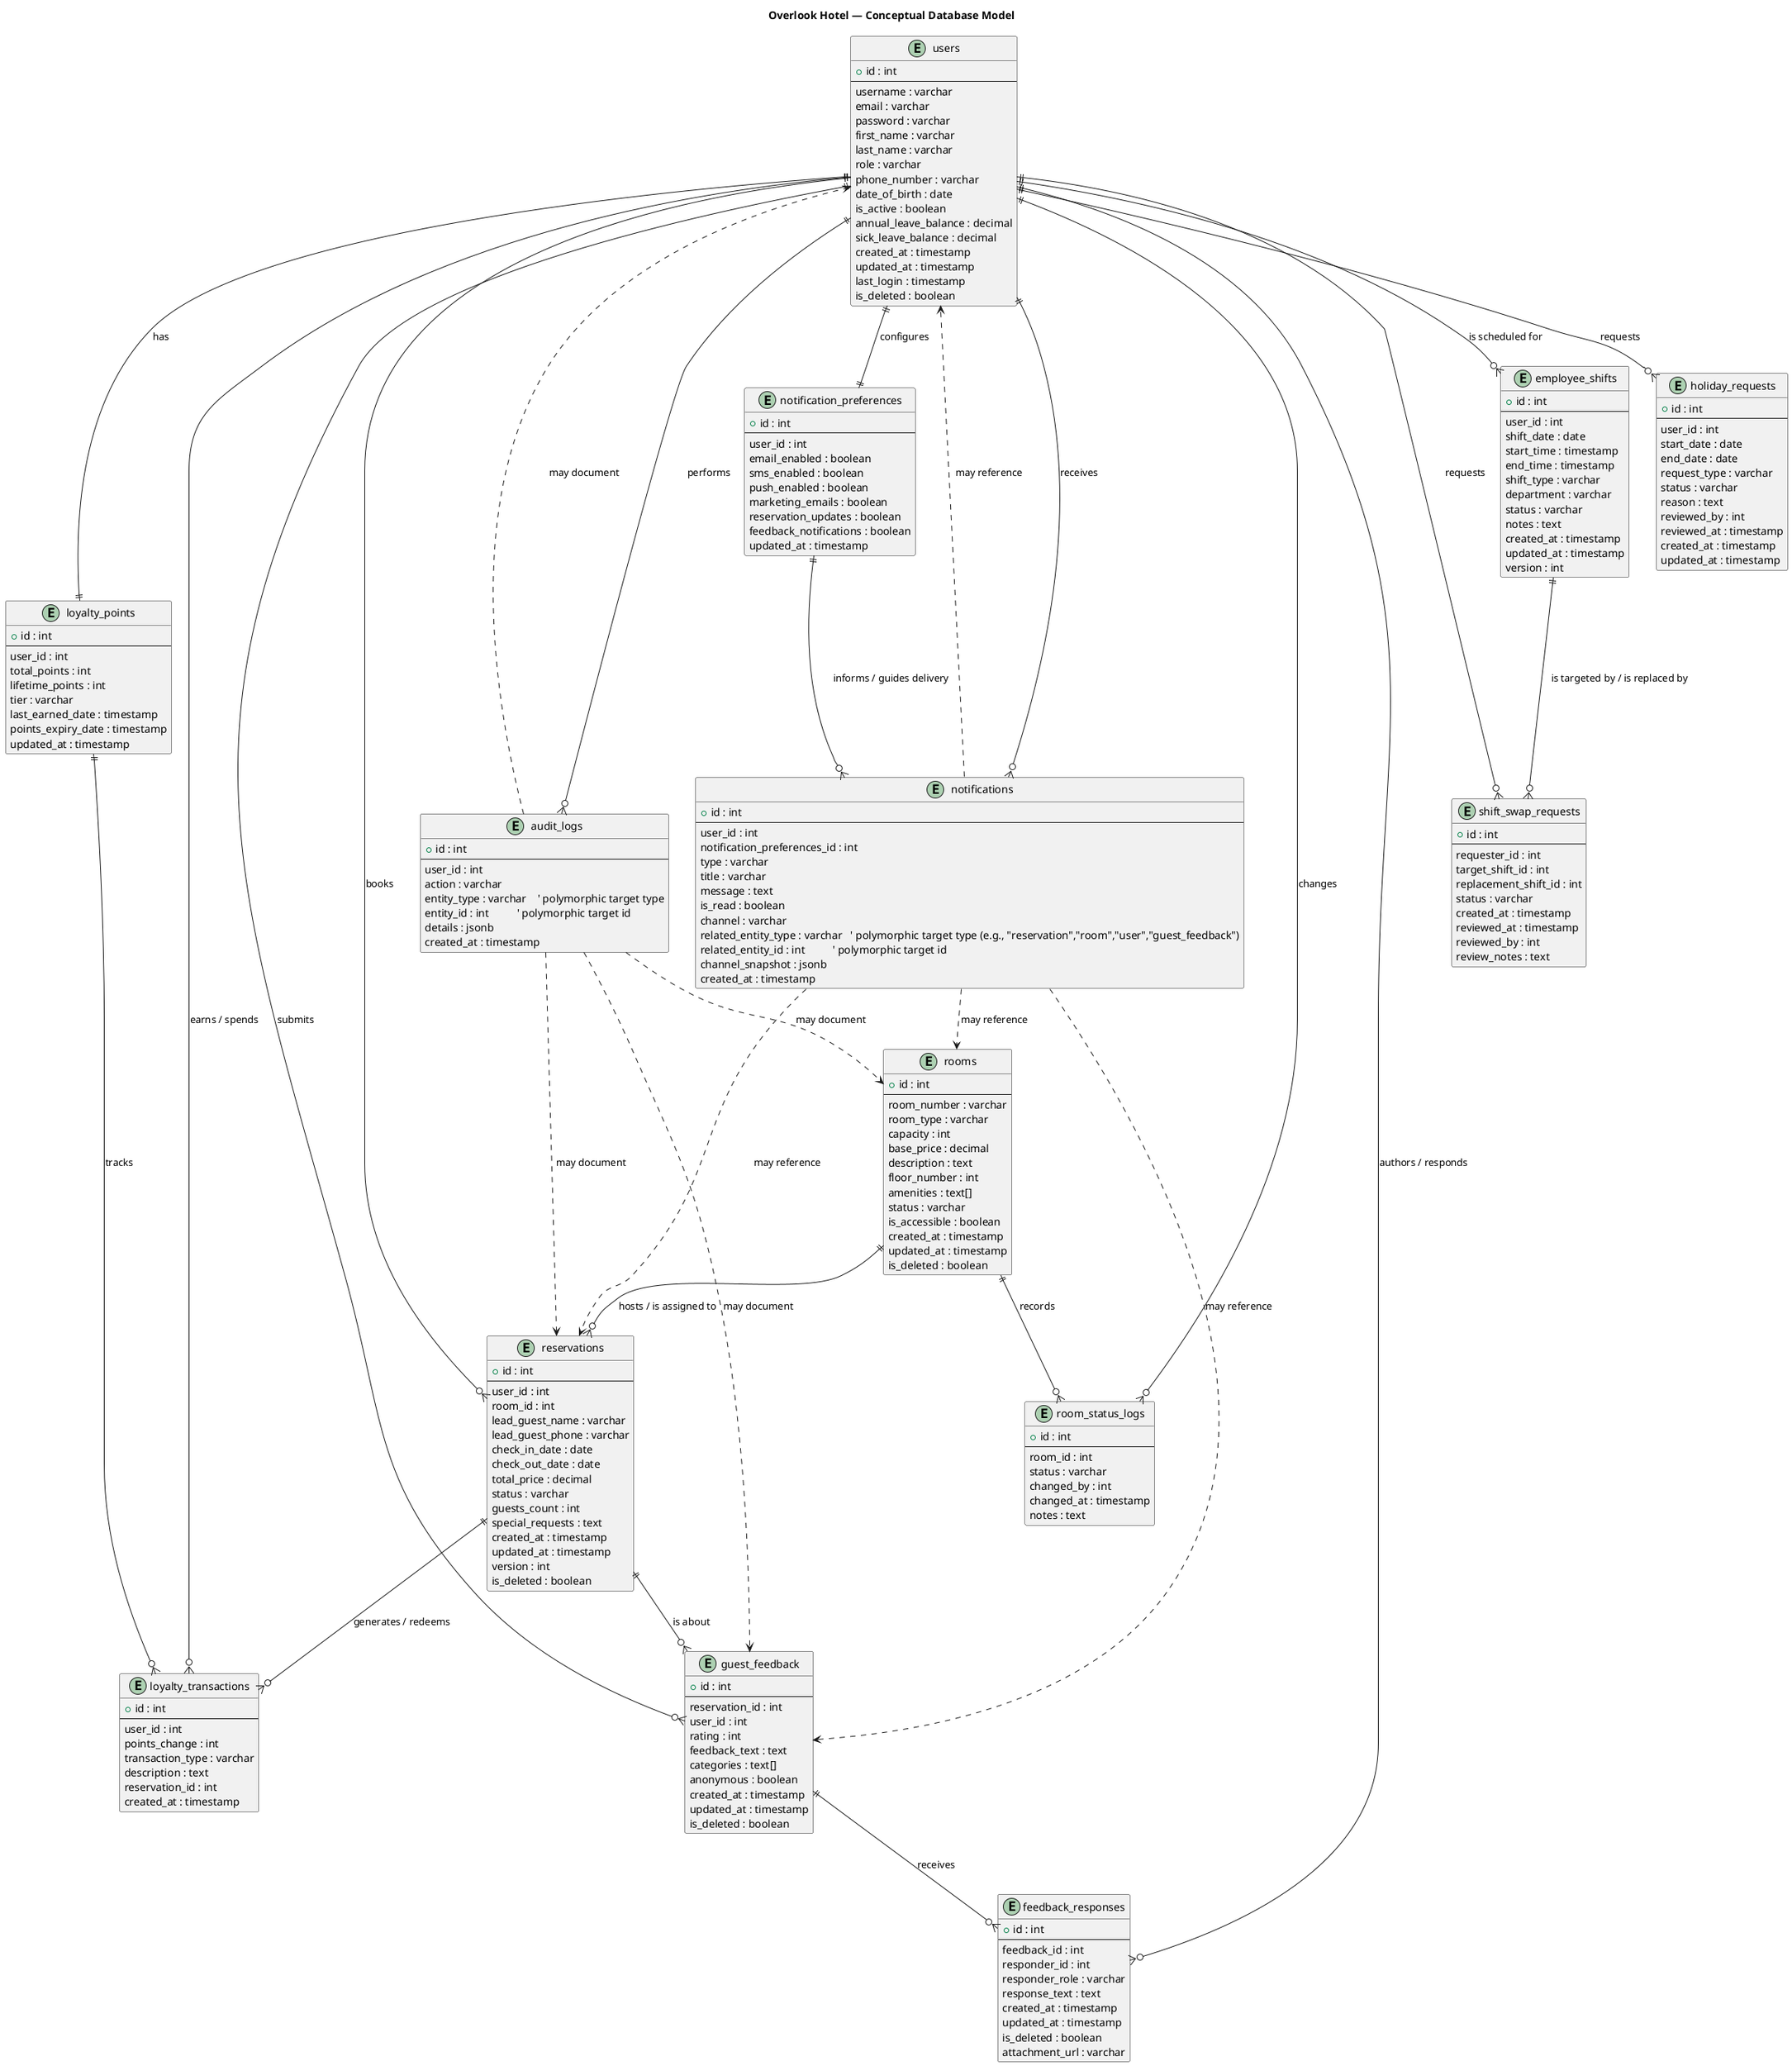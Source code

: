 @startuml Overlook Hotel ER Diagram

title Overlook Hotel — Conceptual Database Model
' Users and Authentication
entity "users" {
  + id : int
  --
  username : varchar
  email : varchar
  password : varchar
  first_name : varchar
  last_name : varchar
  role : varchar
  phone_number : varchar
  date_of_birth : date
  is_active : boolean
  annual_leave_balance : decimal
  sick_leave_balance : decimal
  created_at : timestamp
  updated_at : timestamp
  last_login : timestamp
  is_deleted : boolean
}

' Rooms and Reservations
entity "rooms" {
  + id : int
  --
  room_number : varchar
  room_type : varchar
  capacity : int
  base_price : decimal
  description : text
  floor_number : int
  amenities : text[]
  status : varchar
  is_accessible : boolean
  created_at : timestamp
  updated_at : timestamp
  is_deleted : boolean
}

entity "reservations" {
  + id : int
  --
  user_id : int
  room_id : int
  lead_guest_name : varchar
  lead_guest_phone : varchar
  check_in_date : date
  check_out_date : date
  total_price : decimal
  status : varchar
  guests_count : int
  special_requests : text
  created_at : timestamp
  updated_at : timestamp
  version : int
  is_deleted : boolean
}

' Loyalty System
entity "loyalty_points" {
  + id : int
  --
  user_id : int
  total_points : int
  lifetime_points : int
  tier : varchar
  last_earned_date : timestamp
  points_expiry_date : timestamp
  updated_at : timestamp
}

entity "loyalty_transactions" {
  + id : int
  --
  user_id : int
  points_change : int
  transaction_type : varchar
  description : text
  reservation_id : int
  created_at : timestamp
}

' Employee Shifts
entity "employee_shifts" {
  + id : int
  --
  user_id : int
  shift_date : date
  start_time : timestamp
  end_time : timestamp
  shift_type : varchar
  department : varchar
  status : varchar
  notes : text
  created_at : timestamp
  updated_at : timestamp
  version : int
}

entity "shift_swap_requests" {
  + id : int
  --
  requester_id : int
  target_shift_id : int
  replacement_shift_id : int
  status : varchar
  created_at : timestamp
  reviewed_at : timestamp
  reviewed_by : int
  review_notes : text
}

' Holiday Requests
entity "holiday_requests" {
  + id : int
  --
  user_id : int
  start_date : date
  end_date : date
  request_type : varchar
  status : varchar
  reason : text
  reviewed_by : int
  reviewed_at : timestamp
  created_at : timestamp
  updated_at : timestamp
}

' Feedback System
entity "guest_feedback" {
  + id : int
  --
  reservation_id : int
  user_id : int
  rating : int
  feedback_text : text
  categories : text[]
  anonymous : boolean
  created_at : timestamp
  updated_at : timestamp
  is_deleted : boolean
}

entity "feedback_responses" {
  + id : int
  --
  feedback_id : int
  responder_id : int
  responder_role : varchar
  response_text : text
  created_at : timestamp
  updated_at : timestamp
  is_deleted : boolean
  attachment_url : varchar
}

' Notification System (polymorphic references)
entity "notification_preferences" {
  + id : int
  --
  user_id : int
  email_enabled : boolean
  sms_enabled : boolean
  push_enabled : boolean
  marketing_emails : boolean
  reservation_updates : boolean
  feedback_notifications : boolean
  updated_at : timestamp
}

entity "notifications" {
  + id : int
  --
  user_id : int
  notification_preferences_id : int
  type : varchar
  title : varchar
  message : text
  is_read : boolean
  channel : varchar
  related_entity_type : varchar   ' polymorphic target type (e.g., "reservation","room","user","guest_feedback")
  related_entity_id : int          ' polymorphic target id
  channel_snapshot : jsonb
  created_at : timestamp
}

' Logging and Audit (polymorphic fields)
entity "room_status_logs" {
  + id : int
  --
  room_id : int
  status : varchar
  changed_by : int
  changed_at : timestamp
  notes : text
}

entity "audit_logs" {
  + id : int
  --
  user_id : int
  action : varchar
  entity_type : varchar    ' polymorphic target type
  entity_id : int          ' polymorphic target id
  details : jsonb
  created_at : timestamp
}

' Relationships with verbs (labels)
users ||--o{ reservations : "books"
rooms ||--o{ reservations : "hosts / is assigned to"

users ||--|| loyalty_points : "has"
users ||--o{ loyalty_transactions : "earns / spends"
reservations ||--o{ loyalty_transactions : "generates / redeems"
loyalty_points ||--o{ loyalty_transactions : "tracks"

users ||--o{ employee_shifts : "is scheduled for"
users ||--o{ shift_swap_requests : "requests"
employee_shifts ||--o{ shift_swap_requests : "is targeted by / is replaced by"

users ||--o{ holiday_requests : "requests"

users ||--o{ guest_feedback : "submits"
reservations ||--o{ guest_feedback : "is about"
guest_feedback ||--o{ feedback_responses : "receives"
users ||--o{ feedback_responses : "authors / responds"

users ||--|| notification_preferences : "configures"
notification_preferences ||--o{ notifications : "informs / guides delivery"
users ||--o{ notifications : "receives"

rooms ||--o{ room_status_logs : "records"
users ||--o{ room_status_logs : "changes"

users ||--o{ audit_logs : "performs"

' Polymorphic references illustrated (conceptual, not enforced by FKs)
notifications ..> reservations : "may reference"
notifications ..> rooms : "may reference"
notifications ..> users : "may reference"
notifications ..> guest_feedback : "may reference"

audit_logs ..> reservations : "may document"
audit_logs ..> rooms : "may document"
audit_logs ..> users : "may document"
audit_logs ..> guest_feedback : "may document"

' Notes
' - notification_preferences.user_id and notifications.user_id are FKs -> users.id
' - notifications.notification_preferences_id is nullable and may snapshot the preference set at send time
' - polymorphic pairs (related_entity_type, related_entity_id) provide flexible references without DB-level FKs

@enduml